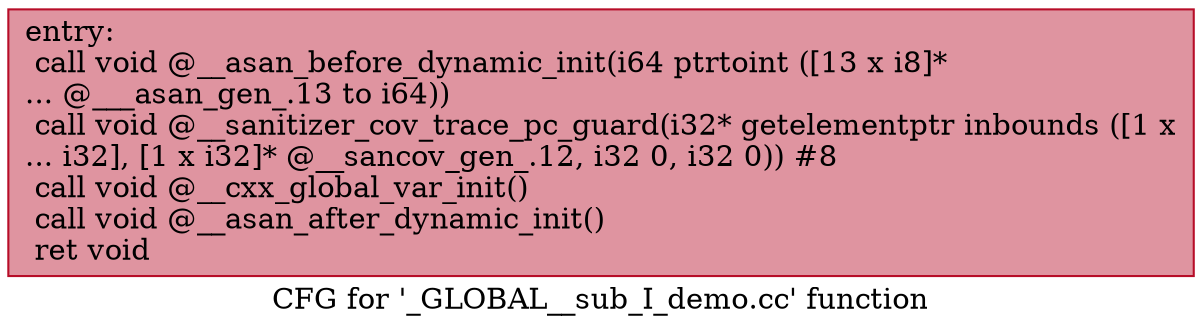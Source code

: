 digraph "CFG for '_GLOBAL__sub_I_demo.cc' function" {
	label="CFG for '_GLOBAL__sub_I_demo.cc' function";

	Node0x55fb28864de0 [shape=record,color="#b70d28ff", style=filled, fillcolor="#b70d2870",label="{entry:\l  call void @__asan_before_dynamic_init(i64 ptrtoint ([13 x i8]*\l... @___asan_gen_.13 to i64))\l  call void @__sanitizer_cov_trace_pc_guard(i32* getelementptr inbounds ([1 x\l... i32], [1 x i32]* @__sancov_gen_.12, i32 0, i32 0)) #8\l  call void @__cxx_global_var_init()\l  call void @__asan_after_dynamic_init()\l  ret void\l}"];
}
